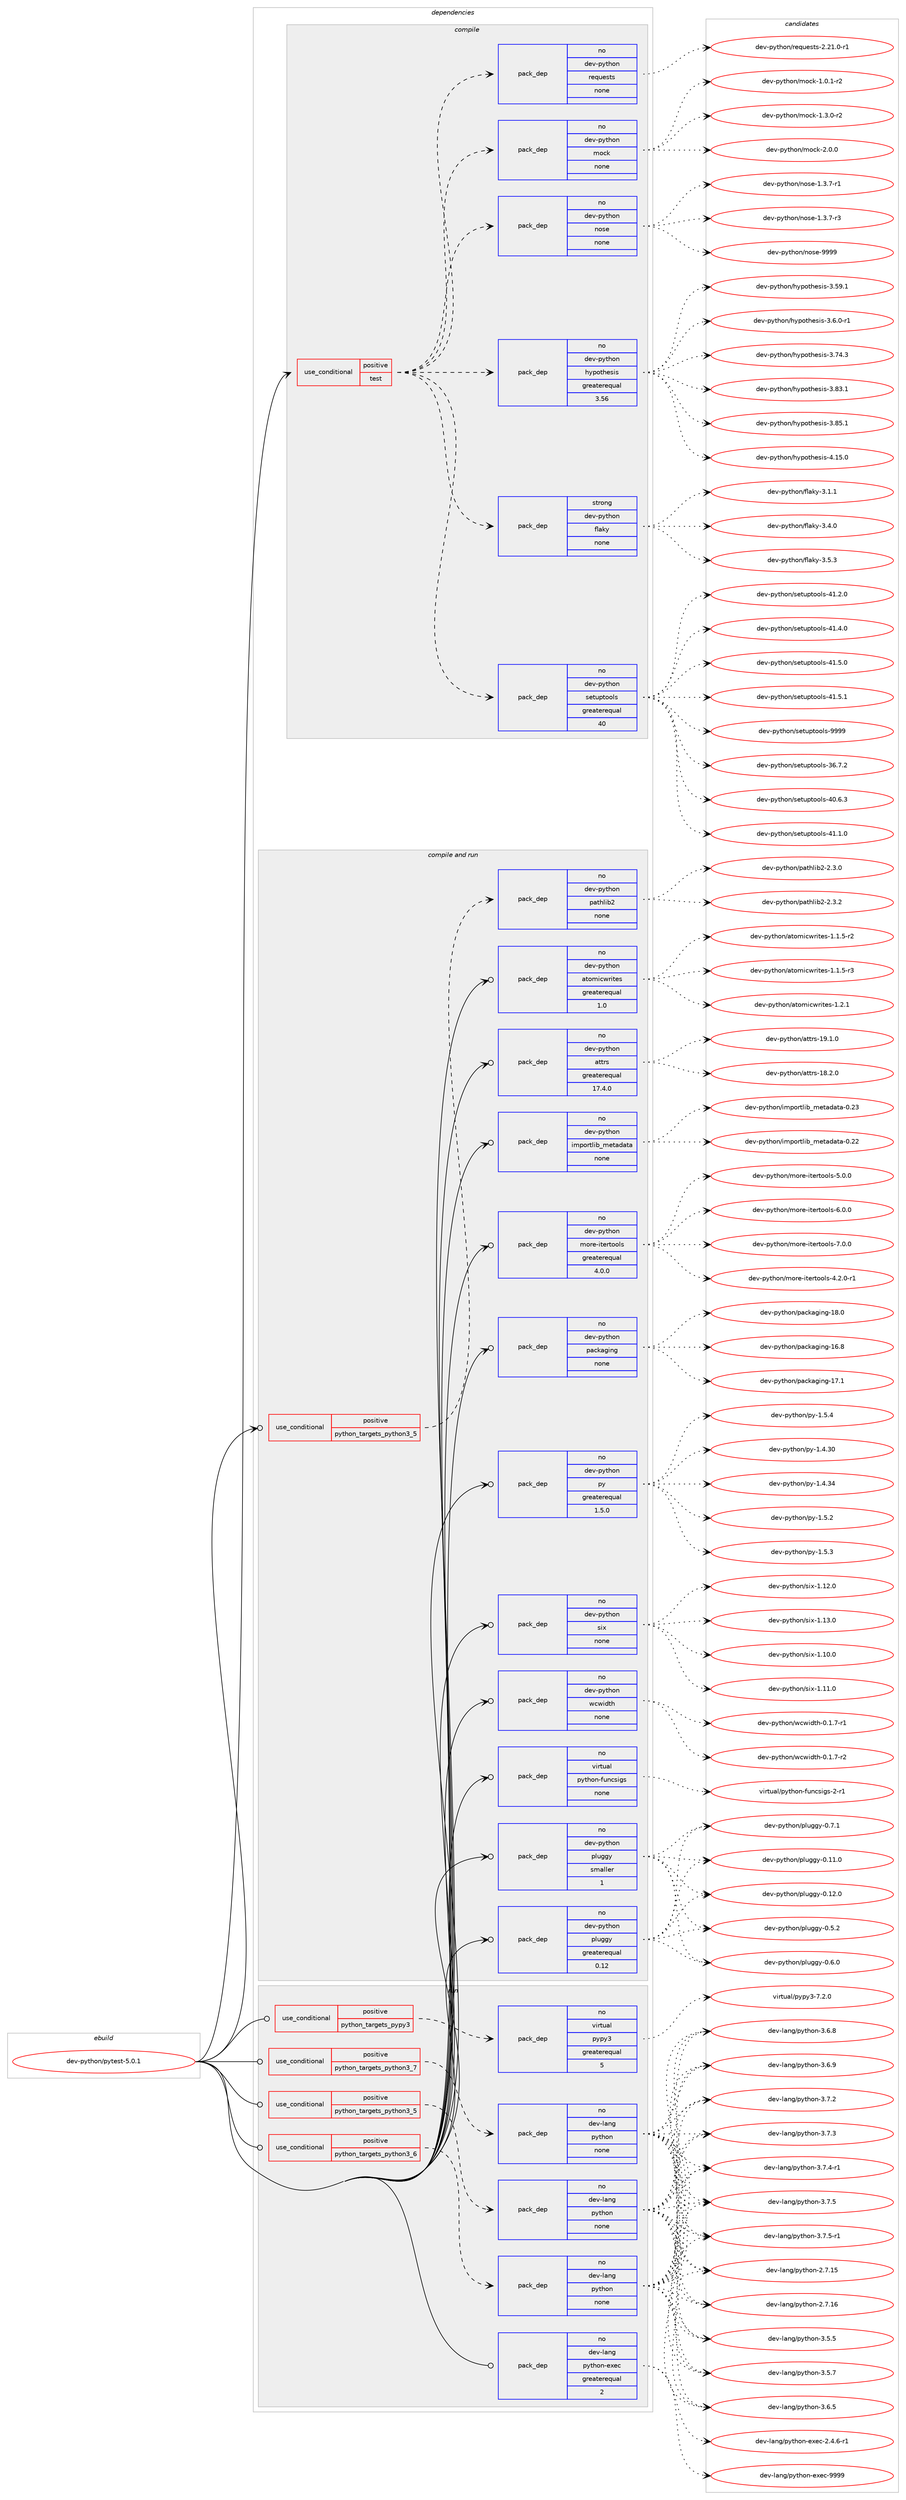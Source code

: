 digraph prolog {

# *************
# Graph options
# *************

newrank=true;
concentrate=true;
compound=true;
graph [rankdir=LR,fontname=Helvetica,fontsize=10,ranksep=1.5];#, ranksep=2.5, nodesep=0.2];
edge  [arrowhead=vee];
node  [fontname=Helvetica,fontsize=10];

# **********
# The ebuild
# **********

subgraph cluster_leftcol {
color=gray;
rank=same;
label=<<i>ebuild</i>>;
id [label="dev-python/pytest-5.0.1", color=red, width=4, href="../dev-python/pytest-5.0.1.svg"];
}

# ****************
# The dependencies
# ****************

subgraph cluster_midcol {
color=gray;
label=<<i>dependencies</i>>;
subgraph cluster_compile {
fillcolor="#eeeeee";
style=filled;
label=<<i>compile</i>>;
subgraph cond146937 {
dependency629125 [label=<<TABLE BORDER="0" CELLBORDER="1" CELLSPACING="0" CELLPADDING="4"><TR><TD ROWSPAN="3" CELLPADDING="10">use_conditional</TD></TR><TR><TD>positive</TD></TR><TR><TD>test</TD></TR></TABLE>>, shape=none, color=red];
subgraph pack470323 {
dependency629126 [label=<<TABLE BORDER="0" CELLBORDER="1" CELLSPACING="0" CELLPADDING="4" WIDTH="220"><TR><TD ROWSPAN="6" CELLPADDING="30">pack_dep</TD></TR><TR><TD WIDTH="110">no</TD></TR><TR><TD>dev-python</TD></TR><TR><TD>hypothesis</TD></TR><TR><TD>greaterequal</TD></TR><TR><TD>3.56</TD></TR></TABLE>>, shape=none, color=blue];
}
dependency629125:e -> dependency629126:w [weight=20,style="dashed",arrowhead="vee"];
subgraph pack470324 {
dependency629127 [label=<<TABLE BORDER="0" CELLBORDER="1" CELLSPACING="0" CELLPADDING="4" WIDTH="220"><TR><TD ROWSPAN="6" CELLPADDING="30">pack_dep</TD></TR><TR><TD WIDTH="110">no</TD></TR><TR><TD>dev-python</TD></TR><TR><TD>nose</TD></TR><TR><TD>none</TD></TR><TR><TD></TD></TR></TABLE>>, shape=none, color=blue];
}
dependency629125:e -> dependency629127:w [weight=20,style="dashed",arrowhead="vee"];
subgraph pack470325 {
dependency629128 [label=<<TABLE BORDER="0" CELLBORDER="1" CELLSPACING="0" CELLPADDING="4" WIDTH="220"><TR><TD ROWSPAN="6" CELLPADDING="30">pack_dep</TD></TR><TR><TD WIDTH="110">no</TD></TR><TR><TD>dev-python</TD></TR><TR><TD>mock</TD></TR><TR><TD>none</TD></TR><TR><TD></TD></TR></TABLE>>, shape=none, color=blue];
}
dependency629125:e -> dependency629128:w [weight=20,style="dashed",arrowhead="vee"];
subgraph pack470326 {
dependency629129 [label=<<TABLE BORDER="0" CELLBORDER="1" CELLSPACING="0" CELLPADDING="4" WIDTH="220"><TR><TD ROWSPAN="6" CELLPADDING="30">pack_dep</TD></TR><TR><TD WIDTH="110">no</TD></TR><TR><TD>dev-python</TD></TR><TR><TD>requests</TD></TR><TR><TD>none</TD></TR><TR><TD></TD></TR></TABLE>>, shape=none, color=blue];
}
dependency629125:e -> dependency629129:w [weight=20,style="dashed",arrowhead="vee"];
subgraph pack470327 {
dependency629130 [label=<<TABLE BORDER="0" CELLBORDER="1" CELLSPACING="0" CELLPADDING="4" WIDTH="220"><TR><TD ROWSPAN="6" CELLPADDING="30">pack_dep</TD></TR><TR><TD WIDTH="110">no</TD></TR><TR><TD>dev-python</TD></TR><TR><TD>setuptools</TD></TR><TR><TD>greaterequal</TD></TR><TR><TD>40</TD></TR></TABLE>>, shape=none, color=blue];
}
dependency629125:e -> dependency629130:w [weight=20,style="dashed",arrowhead="vee"];
subgraph pack470328 {
dependency629131 [label=<<TABLE BORDER="0" CELLBORDER="1" CELLSPACING="0" CELLPADDING="4" WIDTH="220"><TR><TD ROWSPAN="6" CELLPADDING="30">pack_dep</TD></TR><TR><TD WIDTH="110">strong</TD></TR><TR><TD>dev-python</TD></TR><TR><TD>flaky</TD></TR><TR><TD>none</TD></TR><TR><TD></TD></TR></TABLE>>, shape=none, color=blue];
}
dependency629125:e -> dependency629131:w [weight=20,style="dashed",arrowhead="vee"];
}
id:e -> dependency629125:w [weight=20,style="solid",arrowhead="vee"];
}
subgraph cluster_compileandrun {
fillcolor="#eeeeee";
style=filled;
label=<<i>compile and run</i>>;
subgraph cond146938 {
dependency629132 [label=<<TABLE BORDER="0" CELLBORDER="1" CELLSPACING="0" CELLPADDING="4"><TR><TD ROWSPAN="3" CELLPADDING="10">use_conditional</TD></TR><TR><TD>positive</TD></TR><TR><TD>python_targets_python3_5</TD></TR></TABLE>>, shape=none, color=red];
subgraph pack470329 {
dependency629133 [label=<<TABLE BORDER="0" CELLBORDER="1" CELLSPACING="0" CELLPADDING="4" WIDTH="220"><TR><TD ROWSPAN="6" CELLPADDING="30">pack_dep</TD></TR><TR><TD WIDTH="110">no</TD></TR><TR><TD>dev-python</TD></TR><TR><TD>pathlib2</TD></TR><TR><TD>none</TD></TR><TR><TD></TD></TR></TABLE>>, shape=none, color=blue];
}
dependency629132:e -> dependency629133:w [weight=20,style="dashed",arrowhead="vee"];
}
id:e -> dependency629132:w [weight=20,style="solid",arrowhead="odotvee"];
subgraph pack470330 {
dependency629134 [label=<<TABLE BORDER="0" CELLBORDER="1" CELLSPACING="0" CELLPADDING="4" WIDTH="220"><TR><TD ROWSPAN="6" CELLPADDING="30">pack_dep</TD></TR><TR><TD WIDTH="110">no</TD></TR><TR><TD>dev-python</TD></TR><TR><TD>atomicwrites</TD></TR><TR><TD>greaterequal</TD></TR><TR><TD>1.0</TD></TR></TABLE>>, shape=none, color=blue];
}
id:e -> dependency629134:w [weight=20,style="solid",arrowhead="odotvee"];
subgraph pack470331 {
dependency629135 [label=<<TABLE BORDER="0" CELLBORDER="1" CELLSPACING="0" CELLPADDING="4" WIDTH="220"><TR><TD ROWSPAN="6" CELLPADDING="30">pack_dep</TD></TR><TR><TD WIDTH="110">no</TD></TR><TR><TD>dev-python</TD></TR><TR><TD>attrs</TD></TR><TR><TD>greaterequal</TD></TR><TR><TD>17.4.0</TD></TR></TABLE>>, shape=none, color=blue];
}
id:e -> dependency629135:w [weight=20,style="solid",arrowhead="odotvee"];
subgraph pack470332 {
dependency629136 [label=<<TABLE BORDER="0" CELLBORDER="1" CELLSPACING="0" CELLPADDING="4" WIDTH="220"><TR><TD ROWSPAN="6" CELLPADDING="30">pack_dep</TD></TR><TR><TD WIDTH="110">no</TD></TR><TR><TD>dev-python</TD></TR><TR><TD>importlib_metadata</TD></TR><TR><TD>none</TD></TR><TR><TD></TD></TR></TABLE>>, shape=none, color=blue];
}
id:e -> dependency629136:w [weight=20,style="solid",arrowhead="odotvee"];
subgraph pack470333 {
dependency629137 [label=<<TABLE BORDER="0" CELLBORDER="1" CELLSPACING="0" CELLPADDING="4" WIDTH="220"><TR><TD ROWSPAN="6" CELLPADDING="30">pack_dep</TD></TR><TR><TD WIDTH="110">no</TD></TR><TR><TD>dev-python</TD></TR><TR><TD>more-itertools</TD></TR><TR><TD>greaterequal</TD></TR><TR><TD>4.0.0</TD></TR></TABLE>>, shape=none, color=blue];
}
id:e -> dependency629137:w [weight=20,style="solid",arrowhead="odotvee"];
subgraph pack470334 {
dependency629138 [label=<<TABLE BORDER="0" CELLBORDER="1" CELLSPACING="0" CELLPADDING="4" WIDTH="220"><TR><TD ROWSPAN="6" CELLPADDING="30">pack_dep</TD></TR><TR><TD WIDTH="110">no</TD></TR><TR><TD>dev-python</TD></TR><TR><TD>packaging</TD></TR><TR><TD>none</TD></TR><TR><TD></TD></TR></TABLE>>, shape=none, color=blue];
}
id:e -> dependency629138:w [weight=20,style="solid",arrowhead="odotvee"];
subgraph pack470335 {
dependency629139 [label=<<TABLE BORDER="0" CELLBORDER="1" CELLSPACING="0" CELLPADDING="4" WIDTH="220"><TR><TD ROWSPAN="6" CELLPADDING="30">pack_dep</TD></TR><TR><TD WIDTH="110">no</TD></TR><TR><TD>dev-python</TD></TR><TR><TD>pluggy</TD></TR><TR><TD>greaterequal</TD></TR><TR><TD>0.12</TD></TR></TABLE>>, shape=none, color=blue];
}
id:e -> dependency629139:w [weight=20,style="solid",arrowhead="odotvee"];
subgraph pack470336 {
dependency629140 [label=<<TABLE BORDER="0" CELLBORDER="1" CELLSPACING="0" CELLPADDING="4" WIDTH="220"><TR><TD ROWSPAN="6" CELLPADDING="30">pack_dep</TD></TR><TR><TD WIDTH="110">no</TD></TR><TR><TD>dev-python</TD></TR><TR><TD>pluggy</TD></TR><TR><TD>smaller</TD></TR><TR><TD>1</TD></TR></TABLE>>, shape=none, color=blue];
}
id:e -> dependency629140:w [weight=20,style="solid",arrowhead="odotvee"];
subgraph pack470337 {
dependency629141 [label=<<TABLE BORDER="0" CELLBORDER="1" CELLSPACING="0" CELLPADDING="4" WIDTH="220"><TR><TD ROWSPAN="6" CELLPADDING="30">pack_dep</TD></TR><TR><TD WIDTH="110">no</TD></TR><TR><TD>dev-python</TD></TR><TR><TD>py</TD></TR><TR><TD>greaterequal</TD></TR><TR><TD>1.5.0</TD></TR></TABLE>>, shape=none, color=blue];
}
id:e -> dependency629141:w [weight=20,style="solid",arrowhead="odotvee"];
subgraph pack470338 {
dependency629142 [label=<<TABLE BORDER="0" CELLBORDER="1" CELLSPACING="0" CELLPADDING="4" WIDTH="220"><TR><TD ROWSPAN="6" CELLPADDING="30">pack_dep</TD></TR><TR><TD WIDTH="110">no</TD></TR><TR><TD>dev-python</TD></TR><TR><TD>six</TD></TR><TR><TD>none</TD></TR><TR><TD></TD></TR></TABLE>>, shape=none, color=blue];
}
id:e -> dependency629142:w [weight=20,style="solid",arrowhead="odotvee"];
subgraph pack470339 {
dependency629143 [label=<<TABLE BORDER="0" CELLBORDER="1" CELLSPACING="0" CELLPADDING="4" WIDTH="220"><TR><TD ROWSPAN="6" CELLPADDING="30">pack_dep</TD></TR><TR><TD WIDTH="110">no</TD></TR><TR><TD>dev-python</TD></TR><TR><TD>wcwidth</TD></TR><TR><TD>none</TD></TR><TR><TD></TD></TR></TABLE>>, shape=none, color=blue];
}
id:e -> dependency629143:w [weight=20,style="solid",arrowhead="odotvee"];
subgraph pack470340 {
dependency629144 [label=<<TABLE BORDER="0" CELLBORDER="1" CELLSPACING="0" CELLPADDING="4" WIDTH="220"><TR><TD ROWSPAN="6" CELLPADDING="30">pack_dep</TD></TR><TR><TD WIDTH="110">no</TD></TR><TR><TD>virtual</TD></TR><TR><TD>python-funcsigs</TD></TR><TR><TD>none</TD></TR><TR><TD></TD></TR></TABLE>>, shape=none, color=blue];
}
id:e -> dependency629144:w [weight=20,style="solid",arrowhead="odotvee"];
}
subgraph cluster_run {
fillcolor="#eeeeee";
style=filled;
label=<<i>run</i>>;
subgraph cond146939 {
dependency629145 [label=<<TABLE BORDER="0" CELLBORDER="1" CELLSPACING="0" CELLPADDING="4"><TR><TD ROWSPAN="3" CELLPADDING="10">use_conditional</TD></TR><TR><TD>positive</TD></TR><TR><TD>python_targets_pypy3</TD></TR></TABLE>>, shape=none, color=red];
subgraph pack470341 {
dependency629146 [label=<<TABLE BORDER="0" CELLBORDER="1" CELLSPACING="0" CELLPADDING="4" WIDTH="220"><TR><TD ROWSPAN="6" CELLPADDING="30">pack_dep</TD></TR><TR><TD WIDTH="110">no</TD></TR><TR><TD>virtual</TD></TR><TR><TD>pypy3</TD></TR><TR><TD>greaterequal</TD></TR><TR><TD>5</TD></TR></TABLE>>, shape=none, color=blue];
}
dependency629145:e -> dependency629146:w [weight=20,style="dashed",arrowhead="vee"];
}
id:e -> dependency629145:w [weight=20,style="solid",arrowhead="odot"];
subgraph cond146940 {
dependency629147 [label=<<TABLE BORDER="0" CELLBORDER="1" CELLSPACING="0" CELLPADDING="4"><TR><TD ROWSPAN="3" CELLPADDING="10">use_conditional</TD></TR><TR><TD>positive</TD></TR><TR><TD>python_targets_python3_5</TD></TR></TABLE>>, shape=none, color=red];
subgraph pack470342 {
dependency629148 [label=<<TABLE BORDER="0" CELLBORDER="1" CELLSPACING="0" CELLPADDING="4" WIDTH="220"><TR><TD ROWSPAN="6" CELLPADDING="30">pack_dep</TD></TR><TR><TD WIDTH="110">no</TD></TR><TR><TD>dev-lang</TD></TR><TR><TD>python</TD></TR><TR><TD>none</TD></TR><TR><TD></TD></TR></TABLE>>, shape=none, color=blue];
}
dependency629147:e -> dependency629148:w [weight=20,style="dashed",arrowhead="vee"];
}
id:e -> dependency629147:w [weight=20,style="solid",arrowhead="odot"];
subgraph cond146941 {
dependency629149 [label=<<TABLE BORDER="0" CELLBORDER="1" CELLSPACING="0" CELLPADDING="4"><TR><TD ROWSPAN="3" CELLPADDING="10">use_conditional</TD></TR><TR><TD>positive</TD></TR><TR><TD>python_targets_python3_6</TD></TR></TABLE>>, shape=none, color=red];
subgraph pack470343 {
dependency629150 [label=<<TABLE BORDER="0" CELLBORDER="1" CELLSPACING="0" CELLPADDING="4" WIDTH="220"><TR><TD ROWSPAN="6" CELLPADDING="30">pack_dep</TD></TR><TR><TD WIDTH="110">no</TD></TR><TR><TD>dev-lang</TD></TR><TR><TD>python</TD></TR><TR><TD>none</TD></TR><TR><TD></TD></TR></TABLE>>, shape=none, color=blue];
}
dependency629149:e -> dependency629150:w [weight=20,style="dashed",arrowhead="vee"];
}
id:e -> dependency629149:w [weight=20,style="solid",arrowhead="odot"];
subgraph cond146942 {
dependency629151 [label=<<TABLE BORDER="0" CELLBORDER="1" CELLSPACING="0" CELLPADDING="4"><TR><TD ROWSPAN="3" CELLPADDING="10">use_conditional</TD></TR><TR><TD>positive</TD></TR><TR><TD>python_targets_python3_7</TD></TR></TABLE>>, shape=none, color=red];
subgraph pack470344 {
dependency629152 [label=<<TABLE BORDER="0" CELLBORDER="1" CELLSPACING="0" CELLPADDING="4" WIDTH="220"><TR><TD ROWSPAN="6" CELLPADDING="30">pack_dep</TD></TR><TR><TD WIDTH="110">no</TD></TR><TR><TD>dev-lang</TD></TR><TR><TD>python</TD></TR><TR><TD>none</TD></TR><TR><TD></TD></TR></TABLE>>, shape=none, color=blue];
}
dependency629151:e -> dependency629152:w [weight=20,style="dashed",arrowhead="vee"];
}
id:e -> dependency629151:w [weight=20,style="solid",arrowhead="odot"];
subgraph pack470345 {
dependency629153 [label=<<TABLE BORDER="0" CELLBORDER="1" CELLSPACING="0" CELLPADDING="4" WIDTH="220"><TR><TD ROWSPAN="6" CELLPADDING="30">pack_dep</TD></TR><TR><TD WIDTH="110">no</TD></TR><TR><TD>dev-lang</TD></TR><TR><TD>python-exec</TD></TR><TR><TD>greaterequal</TD></TR><TR><TD>2</TD></TR></TABLE>>, shape=none, color=blue];
}
id:e -> dependency629153:w [weight=20,style="solid",arrowhead="odot"];
}
}

# **************
# The candidates
# **************

subgraph cluster_choices {
rank=same;
color=gray;
label=<<i>candidates</i>>;

subgraph choice470323 {
color=black;
nodesep=1;
choice100101118451121211161041111104710412111211111610410111510511545514653574649 [label="dev-python/hypothesis-3.59.1", color=red, width=4,href="../dev-python/hypothesis-3.59.1.svg"];
choice10010111845112121116104111110471041211121111161041011151051154551465446484511449 [label="dev-python/hypothesis-3.6.0-r1", color=red, width=4,href="../dev-python/hypothesis-3.6.0-r1.svg"];
choice100101118451121211161041111104710412111211111610410111510511545514655524651 [label="dev-python/hypothesis-3.74.3", color=red, width=4,href="../dev-python/hypothesis-3.74.3.svg"];
choice100101118451121211161041111104710412111211111610410111510511545514656514649 [label="dev-python/hypothesis-3.83.1", color=red, width=4,href="../dev-python/hypothesis-3.83.1.svg"];
choice100101118451121211161041111104710412111211111610410111510511545514656534649 [label="dev-python/hypothesis-3.85.1", color=red, width=4,href="../dev-python/hypothesis-3.85.1.svg"];
choice100101118451121211161041111104710412111211111610410111510511545524649534648 [label="dev-python/hypothesis-4.15.0", color=red, width=4,href="../dev-python/hypothesis-4.15.0.svg"];
dependency629126:e -> choice100101118451121211161041111104710412111211111610410111510511545514653574649:w [style=dotted,weight="100"];
dependency629126:e -> choice10010111845112121116104111110471041211121111161041011151051154551465446484511449:w [style=dotted,weight="100"];
dependency629126:e -> choice100101118451121211161041111104710412111211111610410111510511545514655524651:w [style=dotted,weight="100"];
dependency629126:e -> choice100101118451121211161041111104710412111211111610410111510511545514656514649:w [style=dotted,weight="100"];
dependency629126:e -> choice100101118451121211161041111104710412111211111610410111510511545514656534649:w [style=dotted,weight="100"];
dependency629126:e -> choice100101118451121211161041111104710412111211111610410111510511545524649534648:w [style=dotted,weight="100"];
}
subgraph choice470324 {
color=black;
nodesep=1;
choice10010111845112121116104111110471101111151014549465146554511449 [label="dev-python/nose-1.3.7-r1", color=red, width=4,href="../dev-python/nose-1.3.7-r1.svg"];
choice10010111845112121116104111110471101111151014549465146554511451 [label="dev-python/nose-1.3.7-r3", color=red, width=4,href="../dev-python/nose-1.3.7-r3.svg"];
choice10010111845112121116104111110471101111151014557575757 [label="dev-python/nose-9999", color=red, width=4,href="../dev-python/nose-9999.svg"];
dependency629127:e -> choice10010111845112121116104111110471101111151014549465146554511449:w [style=dotted,weight="100"];
dependency629127:e -> choice10010111845112121116104111110471101111151014549465146554511451:w [style=dotted,weight="100"];
dependency629127:e -> choice10010111845112121116104111110471101111151014557575757:w [style=dotted,weight="100"];
}
subgraph choice470325 {
color=black;
nodesep=1;
choice1001011184511212111610411111047109111991074549464846494511450 [label="dev-python/mock-1.0.1-r2", color=red, width=4,href="../dev-python/mock-1.0.1-r2.svg"];
choice1001011184511212111610411111047109111991074549465146484511450 [label="dev-python/mock-1.3.0-r2", color=red, width=4,href="../dev-python/mock-1.3.0-r2.svg"];
choice100101118451121211161041111104710911199107455046484648 [label="dev-python/mock-2.0.0", color=red, width=4,href="../dev-python/mock-2.0.0.svg"];
dependency629128:e -> choice1001011184511212111610411111047109111991074549464846494511450:w [style=dotted,weight="100"];
dependency629128:e -> choice1001011184511212111610411111047109111991074549465146484511450:w [style=dotted,weight="100"];
dependency629128:e -> choice100101118451121211161041111104710911199107455046484648:w [style=dotted,weight="100"];
}
subgraph choice470326 {
color=black;
nodesep=1;
choice1001011184511212111610411111047114101113117101115116115455046504946484511449 [label="dev-python/requests-2.21.0-r1", color=red, width=4,href="../dev-python/requests-2.21.0-r1.svg"];
dependency629129:e -> choice1001011184511212111610411111047114101113117101115116115455046504946484511449:w [style=dotted,weight="100"];
}
subgraph choice470327 {
color=black;
nodesep=1;
choice100101118451121211161041111104711510111611711211611111110811545515446554650 [label="dev-python/setuptools-36.7.2", color=red, width=4,href="../dev-python/setuptools-36.7.2.svg"];
choice100101118451121211161041111104711510111611711211611111110811545524846544651 [label="dev-python/setuptools-40.6.3", color=red, width=4,href="../dev-python/setuptools-40.6.3.svg"];
choice100101118451121211161041111104711510111611711211611111110811545524946494648 [label="dev-python/setuptools-41.1.0", color=red, width=4,href="../dev-python/setuptools-41.1.0.svg"];
choice100101118451121211161041111104711510111611711211611111110811545524946504648 [label="dev-python/setuptools-41.2.0", color=red, width=4,href="../dev-python/setuptools-41.2.0.svg"];
choice100101118451121211161041111104711510111611711211611111110811545524946524648 [label="dev-python/setuptools-41.4.0", color=red, width=4,href="../dev-python/setuptools-41.4.0.svg"];
choice100101118451121211161041111104711510111611711211611111110811545524946534648 [label="dev-python/setuptools-41.5.0", color=red, width=4,href="../dev-python/setuptools-41.5.0.svg"];
choice100101118451121211161041111104711510111611711211611111110811545524946534649 [label="dev-python/setuptools-41.5.1", color=red, width=4,href="../dev-python/setuptools-41.5.1.svg"];
choice10010111845112121116104111110471151011161171121161111111081154557575757 [label="dev-python/setuptools-9999", color=red, width=4,href="../dev-python/setuptools-9999.svg"];
dependency629130:e -> choice100101118451121211161041111104711510111611711211611111110811545515446554650:w [style=dotted,weight="100"];
dependency629130:e -> choice100101118451121211161041111104711510111611711211611111110811545524846544651:w [style=dotted,weight="100"];
dependency629130:e -> choice100101118451121211161041111104711510111611711211611111110811545524946494648:w [style=dotted,weight="100"];
dependency629130:e -> choice100101118451121211161041111104711510111611711211611111110811545524946504648:w [style=dotted,weight="100"];
dependency629130:e -> choice100101118451121211161041111104711510111611711211611111110811545524946524648:w [style=dotted,weight="100"];
dependency629130:e -> choice100101118451121211161041111104711510111611711211611111110811545524946534648:w [style=dotted,weight="100"];
dependency629130:e -> choice100101118451121211161041111104711510111611711211611111110811545524946534649:w [style=dotted,weight="100"];
dependency629130:e -> choice10010111845112121116104111110471151011161171121161111111081154557575757:w [style=dotted,weight="100"];
}
subgraph choice470328 {
color=black;
nodesep=1;
choice100101118451121211161041111104710210897107121455146494649 [label="dev-python/flaky-3.1.1", color=red, width=4,href="../dev-python/flaky-3.1.1.svg"];
choice100101118451121211161041111104710210897107121455146524648 [label="dev-python/flaky-3.4.0", color=red, width=4,href="../dev-python/flaky-3.4.0.svg"];
choice100101118451121211161041111104710210897107121455146534651 [label="dev-python/flaky-3.5.3", color=red, width=4,href="../dev-python/flaky-3.5.3.svg"];
dependency629131:e -> choice100101118451121211161041111104710210897107121455146494649:w [style=dotted,weight="100"];
dependency629131:e -> choice100101118451121211161041111104710210897107121455146524648:w [style=dotted,weight="100"];
dependency629131:e -> choice100101118451121211161041111104710210897107121455146534651:w [style=dotted,weight="100"];
}
subgraph choice470329 {
color=black;
nodesep=1;
choice1001011184511212111610411111047112971161041081059850455046514648 [label="dev-python/pathlib2-2.3.0", color=red, width=4,href="../dev-python/pathlib2-2.3.0.svg"];
choice1001011184511212111610411111047112971161041081059850455046514650 [label="dev-python/pathlib2-2.3.2", color=red, width=4,href="../dev-python/pathlib2-2.3.2.svg"];
dependency629133:e -> choice1001011184511212111610411111047112971161041081059850455046514648:w [style=dotted,weight="100"];
dependency629133:e -> choice1001011184511212111610411111047112971161041081059850455046514650:w [style=dotted,weight="100"];
}
subgraph choice470330 {
color=black;
nodesep=1;
choice100101118451121211161041111104797116111109105991191141051161011154549464946534511450 [label="dev-python/atomicwrites-1.1.5-r2", color=red, width=4,href="../dev-python/atomicwrites-1.1.5-r2.svg"];
choice100101118451121211161041111104797116111109105991191141051161011154549464946534511451 [label="dev-python/atomicwrites-1.1.5-r3", color=red, width=4,href="../dev-python/atomicwrites-1.1.5-r3.svg"];
choice10010111845112121116104111110479711611110910599119114105116101115454946504649 [label="dev-python/atomicwrites-1.2.1", color=red, width=4,href="../dev-python/atomicwrites-1.2.1.svg"];
dependency629134:e -> choice100101118451121211161041111104797116111109105991191141051161011154549464946534511450:w [style=dotted,weight="100"];
dependency629134:e -> choice100101118451121211161041111104797116111109105991191141051161011154549464946534511451:w [style=dotted,weight="100"];
dependency629134:e -> choice10010111845112121116104111110479711611110910599119114105116101115454946504649:w [style=dotted,weight="100"];
}
subgraph choice470331 {
color=black;
nodesep=1;
choice10010111845112121116104111110479711611611411545495646504648 [label="dev-python/attrs-18.2.0", color=red, width=4,href="../dev-python/attrs-18.2.0.svg"];
choice10010111845112121116104111110479711611611411545495746494648 [label="dev-python/attrs-19.1.0", color=red, width=4,href="../dev-python/attrs-19.1.0.svg"];
dependency629135:e -> choice10010111845112121116104111110479711611611411545495646504648:w [style=dotted,weight="100"];
dependency629135:e -> choice10010111845112121116104111110479711611611411545495746494648:w [style=dotted,weight="100"];
}
subgraph choice470332 {
color=black;
nodesep=1;
choice100101118451121211161041111104710510911211111411610810598951091011169710097116974548465050 [label="dev-python/importlib_metadata-0.22", color=red, width=4,href="../dev-python/importlib_metadata-0.22.svg"];
choice100101118451121211161041111104710510911211111411610810598951091011169710097116974548465051 [label="dev-python/importlib_metadata-0.23", color=red, width=4,href="../dev-python/importlib_metadata-0.23.svg"];
dependency629136:e -> choice100101118451121211161041111104710510911211111411610810598951091011169710097116974548465050:w [style=dotted,weight="100"];
dependency629136:e -> choice100101118451121211161041111104710510911211111411610810598951091011169710097116974548465051:w [style=dotted,weight="100"];
}
subgraph choice470333 {
color=black;
nodesep=1;
choice1001011184511212111610411111047109111114101451051161011141161111111081154552465046484511449 [label="dev-python/more-itertools-4.2.0-r1", color=red, width=4,href="../dev-python/more-itertools-4.2.0-r1.svg"];
choice100101118451121211161041111104710911111410145105116101114116111111108115455346484648 [label="dev-python/more-itertools-5.0.0", color=red, width=4,href="../dev-python/more-itertools-5.0.0.svg"];
choice100101118451121211161041111104710911111410145105116101114116111111108115455446484648 [label="dev-python/more-itertools-6.0.0", color=red, width=4,href="../dev-python/more-itertools-6.0.0.svg"];
choice100101118451121211161041111104710911111410145105116101114116111111108115455546484648 [label="dev-python/more-itertools-7.0.0", color=red, width=4,href="../dev-python/more-itertools-7.0.0.svg"];
dependency629137:e -> choice1001011184511212111610411111047109111114101451051161011141161111111081154552465046484511449:w [style=dotted,weight="100"];
dependency629137:e -> choice100101118451121211161041111104710911111410145105116101114116111111108115455346484648:w [style=dotted,weight="100"];
dependency629137:e -> choice100101118451121211161041111104710911111410145105116101114116111111108115455446484648:w [style=dotted,weight="100"];
dependency629137:e -> choice100101118451121211161041111104710911111410145105116101114116111111108115455546484648:w [style=dotted,weight="100"];
}
subgraph choice470334 {
color=black;
nodesep=1;
choice10010111845112121116104111110471129799107971031051101034549544656 [label="dev-python/packaging-16.8", color=red, width=4,href="../dev-python/packaging-16.8.svg"];
choice10010111845112121116104111110471129799107971031051101034549554649 [label="dev-python/packaging-17.1", color=red, width=4,href="../dev-python/packaging-17.1.svg"];
choice10010111845112121116104111110471129799107971031051101034549564648 [label="dev-python/packaging-18.0", color=red, width=4,href="../dev-python/packaging-18.0.svg"];
dependency629138:e -> choice10010111845112121116104111110471129799107971031051101034549544656:w [style=dotted,weight="100"];
dependency629138:e -> choice10010111845112121116104111110471129799107971031051101034549554649:w [style=dotted,weight="100"];
dependency629138:e -> choice10010111845112121116104111110471129799107971031051101034549564648:w [style=dotted,weight="100"];
}
subgraph choice470335 {
color=black;
nodesep=1;
choice100101118451121211161041111104711210811710310312145484649494648 [label="dev-python/pluggy-0.11.0", color=red, width=4,href="../dev-python/pluggy-0.11.0.svg"];
choice100101118451121211161041111104711210811710310312145484649504648 [label="dev-python/pluggy-0.12.0", color=red, width=4,href="../dev-python/pluggy-0.12.0.svg"];
choice1001011184511212111610411111047112108117103103121454846534650 [label="dev-python/pluggy-0.5.2", color=red, width=4,href="../dev-python/pluggy-0.5.2.svg"];
choice1001011184511212111610411111047112108117103103121454846544648 [label="dev-python/pluggy-0.6.0", color=red, width=4,href="../dev-python/pluggy-0.6.0.svg"];
choice1001011184511212111610411111047112108117103103121454846554649 [label="dev-python/pluggy-0.7.1", color=red, width=4,href="../dev-python/pluggy-0.7.1.svg"];
dependency629139:e -> choice100101118451121211161041111104711210811710310312145484649494648:w [style=dotted,weight="100"];
dependency629139:e -> choice100101118451121211161041111104711210811710310312145484649504648:w [style=dotted,weight="100"];
dependency629139:e -> choice1001011184511212111610411111047112108117103103121454846534650:w [style=dotted,weight="100"];
dependency629139:e -> choice1001011184511212111610411111047112108117103103121454846544648:w [style=dotted,weight="100"];
dependency629139:e -> choice1001011184511212111610411111047112108117103103121454846554649:w [style=dotted,weight="100"];
}
subgraph choice470336 {
color=black;
nodesep=1;
choice100101118451121211161041111104711210811710310312145484649494648 [label="dev-python/pluggy-0.11.0", color=red, width=4,href="../dev-python/pluggy-0.11.0.svg"];
choice100101118451121211161041111104711210811710310312145484649504648 [label="dev-python/pluggy-0.12.0", color=red, width=4,href="../dev-python/pluggy-0.12.0.svg"];
choice1001011184511212111610411111047112108117103103121454846534650 [label="dev-python/pluggy-0.5.2", color=red, width=4,href="../dev-python/pluggy-0.5.2.svg"];
choice1001011184511212111610411111047112108117103103121454846544648 [label="dev-python/pluggy-0.6.0", color=red, width=4,href="../dev-python/pluggy-0.6.0.svg"];
choice1001011184511212111610411111047112108117103103121454846554649 [label="dev-python/pluggy-0.7.1", color=red, width=4,href="../dev-python/pluggy-0.7.1.svg"];
dependency629140:e -> choice100101118451121211161041111104711210811710310312145484649494648:w [style=dotted,weight="100"];
dependency629140:e -> choice100101118451121211161041111104711210811710310312145484649504648:w [style=dotted,weight="100"];
dependency629140:e -> choice1001011184511212111610411111047112108117103103121454846534650:w [style=dotted,weight="100"];
dependency629140:e -> choice1001011184511212111610411111047112108117103103121454846544648:w [style=dotted,weight="100"];
dependency629140:e -> choice1001011184511212111610411111047112108117103103121454846554649:w [style=dotted,weight="100"];
}
subgraph choice470337 {
color=black;
nodesep=1;
choice100101118451121211161041111104711212145494652465148 [label="dev-python/py-1.4.30", color=red, width=4,href="../dev-python/py-1.4.30.svg"];
choice100101118451121211161041111104711212145494652465152 [label="dev-python/py-1.4.34", color=red, width=4,href="../dev-python/py-1.4.34.svg"];
choice1001011184511212111610411111047112121454946534650 [label="dev-python/py-1.5.2", color=red, width=4,href="../dev-python/py-1.5.2.svg"];
choice1001011184511212111610411111047112121454946534651 [label="dev-python/py-1.5.3", color=red, width=4,href="../dev-python/py-1.5.3.svg"];
choice1001011184511212111610411111047112121454946534652 [label="dev-python/py-1.5.4", color=red, width=4,href="../dev-python/py-1.5.4.svg"];
dependency629141:e -> choice100101118451121211161041111104711212145494652465148:w [style=dotted,weight="100"];
dependency629141:e -> choice100101118451121211161041111104711212145494652465152:w [style=dotted,weight="100"];
dependency629141:e -> choice1001011184511212111610411111047112121454946534650:w [style=dotted,weight="100"];
dependency629141:e -> choice1001011184511212111610411111047112121454946534651:w [style=dotted,weight="100"];
dependency629141:e -> choice1001011184511212111610411111047112121454946534652:w [style=dotted,weight="100"];
}
subgraph choice470338 {
color=black;
nodesep=1;
choice100101118451121211161041111104711510512045494649484648 [label="dev-python/six-1.10.0", color=red, width=4,href="../dev-python/six-1.10.0.svg"];
choice100101118451121211161041111104711510512045494649494648 [label="dev-python/six-1.11.0", color=red, width=4,href="../dev-python/six-1.11.0.svg"];
choice100101118451121211161041111104711510512045494649504648 [label="dev-python/six-1.12.0", color=red, width=4,href="../dev-python/six-1.12.0.svg"];
choice100101118451121211161041111104711510512045494649514648 [label="dev-python/six-1.13.0", color=red, width=4,href="../dev-python/six-1.13.0.svg"];
dependency629142:e -> choice100101118451121211161041111104711510512045494649484648:w [style=dotted,weight="100"];
dependency629142:e -> choice100101118451121211161041111104711510512045494649494648:w [style=dotted,weight="100"];
dependency629142:e -> choice100101118451121211161041111104711510512045494649504648:w [style=dotted,weight="100"];
dependency629142:e -> choice100101118451121211161041111104711510512045494649514648:w [style=dotted,weight="100"];
}
subgraph choice470339 {
color=black;
nodesep=1;
choice1001011184511212111610411111047119991191051001161044548464946554511449 [label="dev-python/wcwidth-0.1.7-r1", color=red, width=4,href="../dev-python/wcwidth-0.1.7-r1.svg"];
choice1001011184511212111610411111047119991191051001161044548464946554511450 [label="dev-python/wcwidth-0.1.7-r2", color=red, width=4,href="../dev-python/wcwidth-0.1.7-r2.svg"];
dependency629143:e -> choice1001011184511212111610411111047119991191051001161044548464946554511449:w [style=dotted,weight="100"];
dependency629143:e -> choice1001011184511212111610411111047119991191051001161044548464946554511450:w [style=dotted,weight="100"];
}
subgraph choice470340 {
color=black;
nodesep=1;
choice1181051141161179710847112121116104111110451021171109911510510311545504511449 [label="virtual/python-funcsigs-2-r1", color=red, width=4,href="../virtual/python-funcsigs-2-r1.svg"];
dependency629144:e -> choice1181051141161179710847112121116104111110451021171109911510510311545504511449:w [style=dotted,weight="100"];
}
subgraph choice470341 {
color=black;
nodesep=1;
choice118105114116117971084711212111212151455546504648 [label="virtual/pypy3-7.2.0", color=red, width=4,href="../virtual/pypy3-7.2.0.svg"];
dependency629146:e -> choice118105114116117971084711212111212151455546504648:w [style=dotted,weight="100"];
}
subgraph choice470342 {
color=black;
nodesep=1;
choice10010111845108971101034711212111610411111045504655464953 [label="dev-lang/python-2.7.15", color=red, width=4,href="../dev-lang/python-2.7.15.svg"];
choice10010111845108971101034711212111610411111045504655464954 [label="dev-lang/python-2.7.16", color=red, width=4,href="../dev-lang/python-2.7.16.svg"];
choice100101118451089711010347112121116104111110455146534653 [label="dev-lang/python-3.5.5", color=red, width=4,href="../dev-lang/python-3.5.5.svg"];
choice100101118451089711010347112121116104111110455146534655 [label="dev-lang/python-3.5.7", color=red, width=4,href="../dev-lang/python-3.5.7.svg"];
choice100101118451089711010347112121116104111110455146544653 [label="dev-lang/python-3.6.5", color=red, width=4,href="../dev-lang/python-3.6.5.svg"];
choice100101118451089711010347112121116104111110455146544656 [label="dev-lang/python-3.6.8", color=red, width=4,href="../dev-lang/python-3.6.8.svg"];
choice100101118451089711010347112121116104111110455146544657 [label="dev-lang/python-3.6.9", color=red, width=4,href="../dev-lang/python-3.6.9.svg"];
choice100101118451089711010347112121116104111110455146554650 [label="dev-lang/python-3.7.2", color=red, width=4,href="../dev-lang/python-3.7.2.svg"];
choice100101118451089711010347112121116104111110455146554651 [label="dev-lang/python-3.7.3", color=red, width=4,href="../dev-lang/python-3.7.3.svg"];
choice1001011184510897110103471121211161041111104551465546524511449 [label="dev-lang/python-3.7.4-r1", color=red, width=4,href="../dev-lang/python-3.7.4-r1.svg"];
choice100101118451089711010347112121116104111110455146554653 [label="dev-lang/python-3.7.5", color=red, width=4,href="../dev-lang/python-3.7.5.svg"];
choice1001011184510897110103471121211161041111104551465546534511449 [label="dev-lang/python-3.7.5-r1", color=red, width=4,href="../dev-lang/python-3.7.5-r1.svg"];
dependency629148:e -> choice10010111845108971101034711212111610411111045504655464953:w [style=dotted,weight="100"];
dependency629148:e -> choice10010111845108971101034711212111610411111045504655464954:w [style=dotted,weight="100"];
dependency629148:e -> choice100101118451089711010347112121116104111110455146534653:w [style=dotted,weight="100"];
dependency629148:e -> choice100101118451089711010347112121116104111110455146534655:w [style=dotted,weight="100"];
dependency629148:e -> choice100101118451089711010347112121116104111110455146544653:w [style=dotted,weight="100"];
dependency629148:e -> choice100101118451089711010347112121116104111110455146544656:w [style=dotted,weight="100"];
dependency629148:e -> choice100101118451089711010347112121116104111110455146544657:w [style=dotted,weight="100"];
dependency629148:e -> choice100101118451089711010347112121116104111110455146554650:w [style=dotted,weight="100"];
dependency629148:e -> choice100101118451089711010347112121116104111110455146554651:w [style=dotted,weight="100"];
dependency629148:e -> choice1001011184510897110103471121211161041111104551465546524511449:w [style=dotted,weight="100"];
dependency629148:e -> choice100101118451089711010347112121116104111110455146554653:w [style=dotted,weight="100"];
dependency629148:e -> choice1001011184510897110103471121211161041111104551465546534511449:w [style=dotted,weight="100"];
}
subgraph choice470343 {
color=black;
nodesep=1;
choice10010111845108971101034711212111610411111045504655464953 [label="dev-lang/python-2.7.15", color=red, width=4,href="../dev-lang/python-2.7.15.svg"];
choice10010111845108971101034711212111610411111045504655464954 [label="dev-lang/python-2.7.16", color=red, width=4,href="../dev-lang/python-2.7.16.svg"];
choice100101118451089711010347112121116104111110455146534653 [label="dev-lang/python-3.5.5", color=red, width=4,href="../dev-lang/python-3.5.5.svg"];
choice100101118451089711010347112121116104111110455146534655 [label="dev-lang/python-3.5.7", color=red, width=4,href="../dev-lang/python-3.5.7.svg"];
choice100101118451089711010347112121116104111110455146544653 [label="dev-lang/python-3.6.5", color=red, width=4,href="../dev-lang/python-3.6.5.svg"];
choice100101118451089711010347112121116104111110455146544656 [label="dev-lang/python-3.6.8", color=red, width=4,href="../dev-lang/python-3.6.8.svg"];
choice100101118451089711010347112121116104111110455146544657 [label="dev-lang/python-3.6.9", color=red, width=4,href="../dev-lang/python-3.6.9.svg"];
choice100101118451089711010347112121116104111110455146554650 [label="dev-lang/python-3.7.2", color=red, width=4,href="../dev-lang/python-3.7.2.svg"];
choice100101118451089711010347112121116104111110455146554651 [label="dev-lang/python-3.7.3", color=red, width=4,href="../dev-lang/python-3.7.3.svg"];
choice1001011184510897110103471121211161041111104551465546524511449 [label="dev-lang/python-3.7.4-r1", color=red, width=4,href="../dev-lang/python-3.7.4-r1.svg"];
choice100101118451089711010347112121116104111110455146554653 [label="dev-lang/python-3.7.5", color=red, width=4,href="../dev-lang/python-3.7.5.svg"];
choice1001011184510897110103471121211161041111104551465546534511449 [label="dev-lang/python-3.7.5-r1", color=red, width=4,href="../dev-lang/python-3.7.5-r1.svg"];
dependency629150:e -> choice10010111845108971101034711212111610411111045504655464953:w [style=dotted,weight="100"];
dependency629150:e -> choice10010111845108971101034711212111610411111045504655464954:w [style=dotted,weight="100"];
dependency629150:e -> choice100101118451089711010347112121116104111110455146534653:w [style=dotted,weight="100"];
dependency629150:e -> choice100101118451089711010347112121116104111110455146534655:w [style=dotted,weight="100"];
dependency629150:e -> choice100101118451089711010347112121116104111110455146544653:w [style=dotted,weight="100"];
dependency629150:e -> choice100101118451089711010347112121116104111110455146544656:w [style=dotted,weight="100"];
dependency629150:e -> choice100101118451089711010347112121116104111110455146544657:w [style=dotted,weight="100"];
dependency629150:e -> choice100101118451089711010347112121116104111110455146554650:w [style=dotted,weight="100"];
dependency629150:e -> choice100101118451089711010347112121116104111110455146554651:w [style=dotted,weight="100"];
dependency629150:e -> choice1001011184510897110103471121211161041111104551465546524511449:w [style=dotted,weight="100"];
dependency629150:e -> choice100101118451089711010347112121116104111110455146554653:w [style=dotted,weight="100"];
dependency629150:e -> choice1001011184510897110103471121211161041111104551465546534511449:w [style=dotted,weight="100"];
}
subgraph choice470344 {
color=black;
nodesep=1;
choice10010111845108971101034711212111610411111045504655464953 [label="dev-lang/python-2.7.15", color=red, width=4,href="../dev-lang/python-2.7.15.svg"];
choice10010111845108971101034711212111610411111045504655464954 [label="dev-lang/python-2.7.16", color=red, width=4,href="../dev-lang/python-2.7.16.svg"];
choice100101118451089711010347112121116104111110455146534653 [label="dev-lang/python-3.5.5", color=red, width=4,href="../dev-lang/python-3.5.5.svg"];
choice100101118451089711010347112121116104111110455146534655 [label="dev-lang/python-3.5.7", color=red, width=4,href="../dev-lang/python-3.5.7.svg"];
choice100101118451089711010347112121116104111110455146544653 [label="dev-lang/python-3.6.5", color=red, width=4,href="../dev-lang/python-3.6.5.svg"];
choice100101118451089711010347112121116104111110455146544656 [label="dev-lang/python-3.6.8", color=red, width=4,href="../dev-lang/python-3.6.8.svg"];
choice100101118451089711010347112121116104111110455146544657 [label="dev-lang/python-3.6.9", color=red, width=4,href="../dev-lang/python-3.6.9.svg"];
choice100101118451089711010347112121116104111110455146554650 [label="dev-lang/python-3.7.2", color=red, width=4,href="../dev-lang/python-3.7.2.svg"];
choice100101118451089711010347112121116104111110455146554651 [label="dev-lang/python-3.7.3", color=red, width=4,href="../dev-lang/python-3.7.3.svg"];
choice1001011184510897110103471121211161041111104551465546524511449 [label="dev-lang/python-3.7.4-r1", color=red, width=4,href="../dev-lang/python-3.7.4-r1.svg"];
choice100101118451089711010347112121116104111110455146554653 [label="dev-lang/python-3.7.5", color=red, width=4,href="../dev-lang/python-3.7.5.svg"];
choice1001011184510897110103471121211161041111104551465546534511449 [label="dev-lang/python-3.7.5-r1", color=red, width=4,href="../dev-lang/python-3.7.5-r1.svg"];
dependency629152:e -> choice10010111845108971101034711212111610411111045504655464953:w [style=dotted,weight="100"];
dependency629152:e -> choice10010111845108971101034711212111610411111045504655464954:w [style=dotted,weight="100"];
dependency629152:e -> choice100101118451089711010347112121116104111110455146534653:w [style=dotted,weight="100"];
dependency629152:e -> choice100101118451089711010347112121116104111110455146534655:w [style=dotted,weight="100"];
dependency629152:e -> choice100101118451089711010347112121116104111110455146544653:w [style=dotted,weight="100"];
dependency629152:e -> choice100101118451089711010347112121116104111110455146544656:w [style=dotted,weight="100"];
dependency629152:e -> choice100101118451089711010347112121116104111110455146544657:w [style=dotted,weight="100"];
dependency629152:e -> choice100101118451089711010347112121116104111110455146554650:w [style=dotted,weight="100"];
dependency629152:e -> choice100101118451089711010347112121116104111110455146554651:w [style=dotted,weight="100"];
dependency629152:e -> choice1001011184510897110103471121211161041111104551465546524511449:w [style=dotted,weight="100"];
dependency629152:e -> choice100101118451089711010347112121116104111110455146554653:w [style=dotted,weight="100"];
dependency629152:e -> choice1001011184510897110103471121211161041111104551465546534511449:w [style=dotted,weight="100"];
}
subgraph choice470345 {
color=black;
nodesep=1;
choice10010111845108971101034711212111610411111045101120101994550465246544511449 [label="dev-lang/python-exec-2.4.6-r1", color=red, width=4,href="../dev-lang/python-exec-2.4.6-r1.svg"];
choice10010111845108971101034711212111610411111045101120101994557575757 [label="dev-lang/python-exec-9999", color=red, width=4,href="../dev-lang/python-exec-9999.svg"];
dependency629153:e -> choice10010111845108971101034711212111610411111045101120101994550465246544511449:w [style=dotted,weight="100"];
dependency629153:e -> choice10010111845108971101034711212111610411111045101120101994557575757:w [style=dotted,weight="100"];
}
}

}
